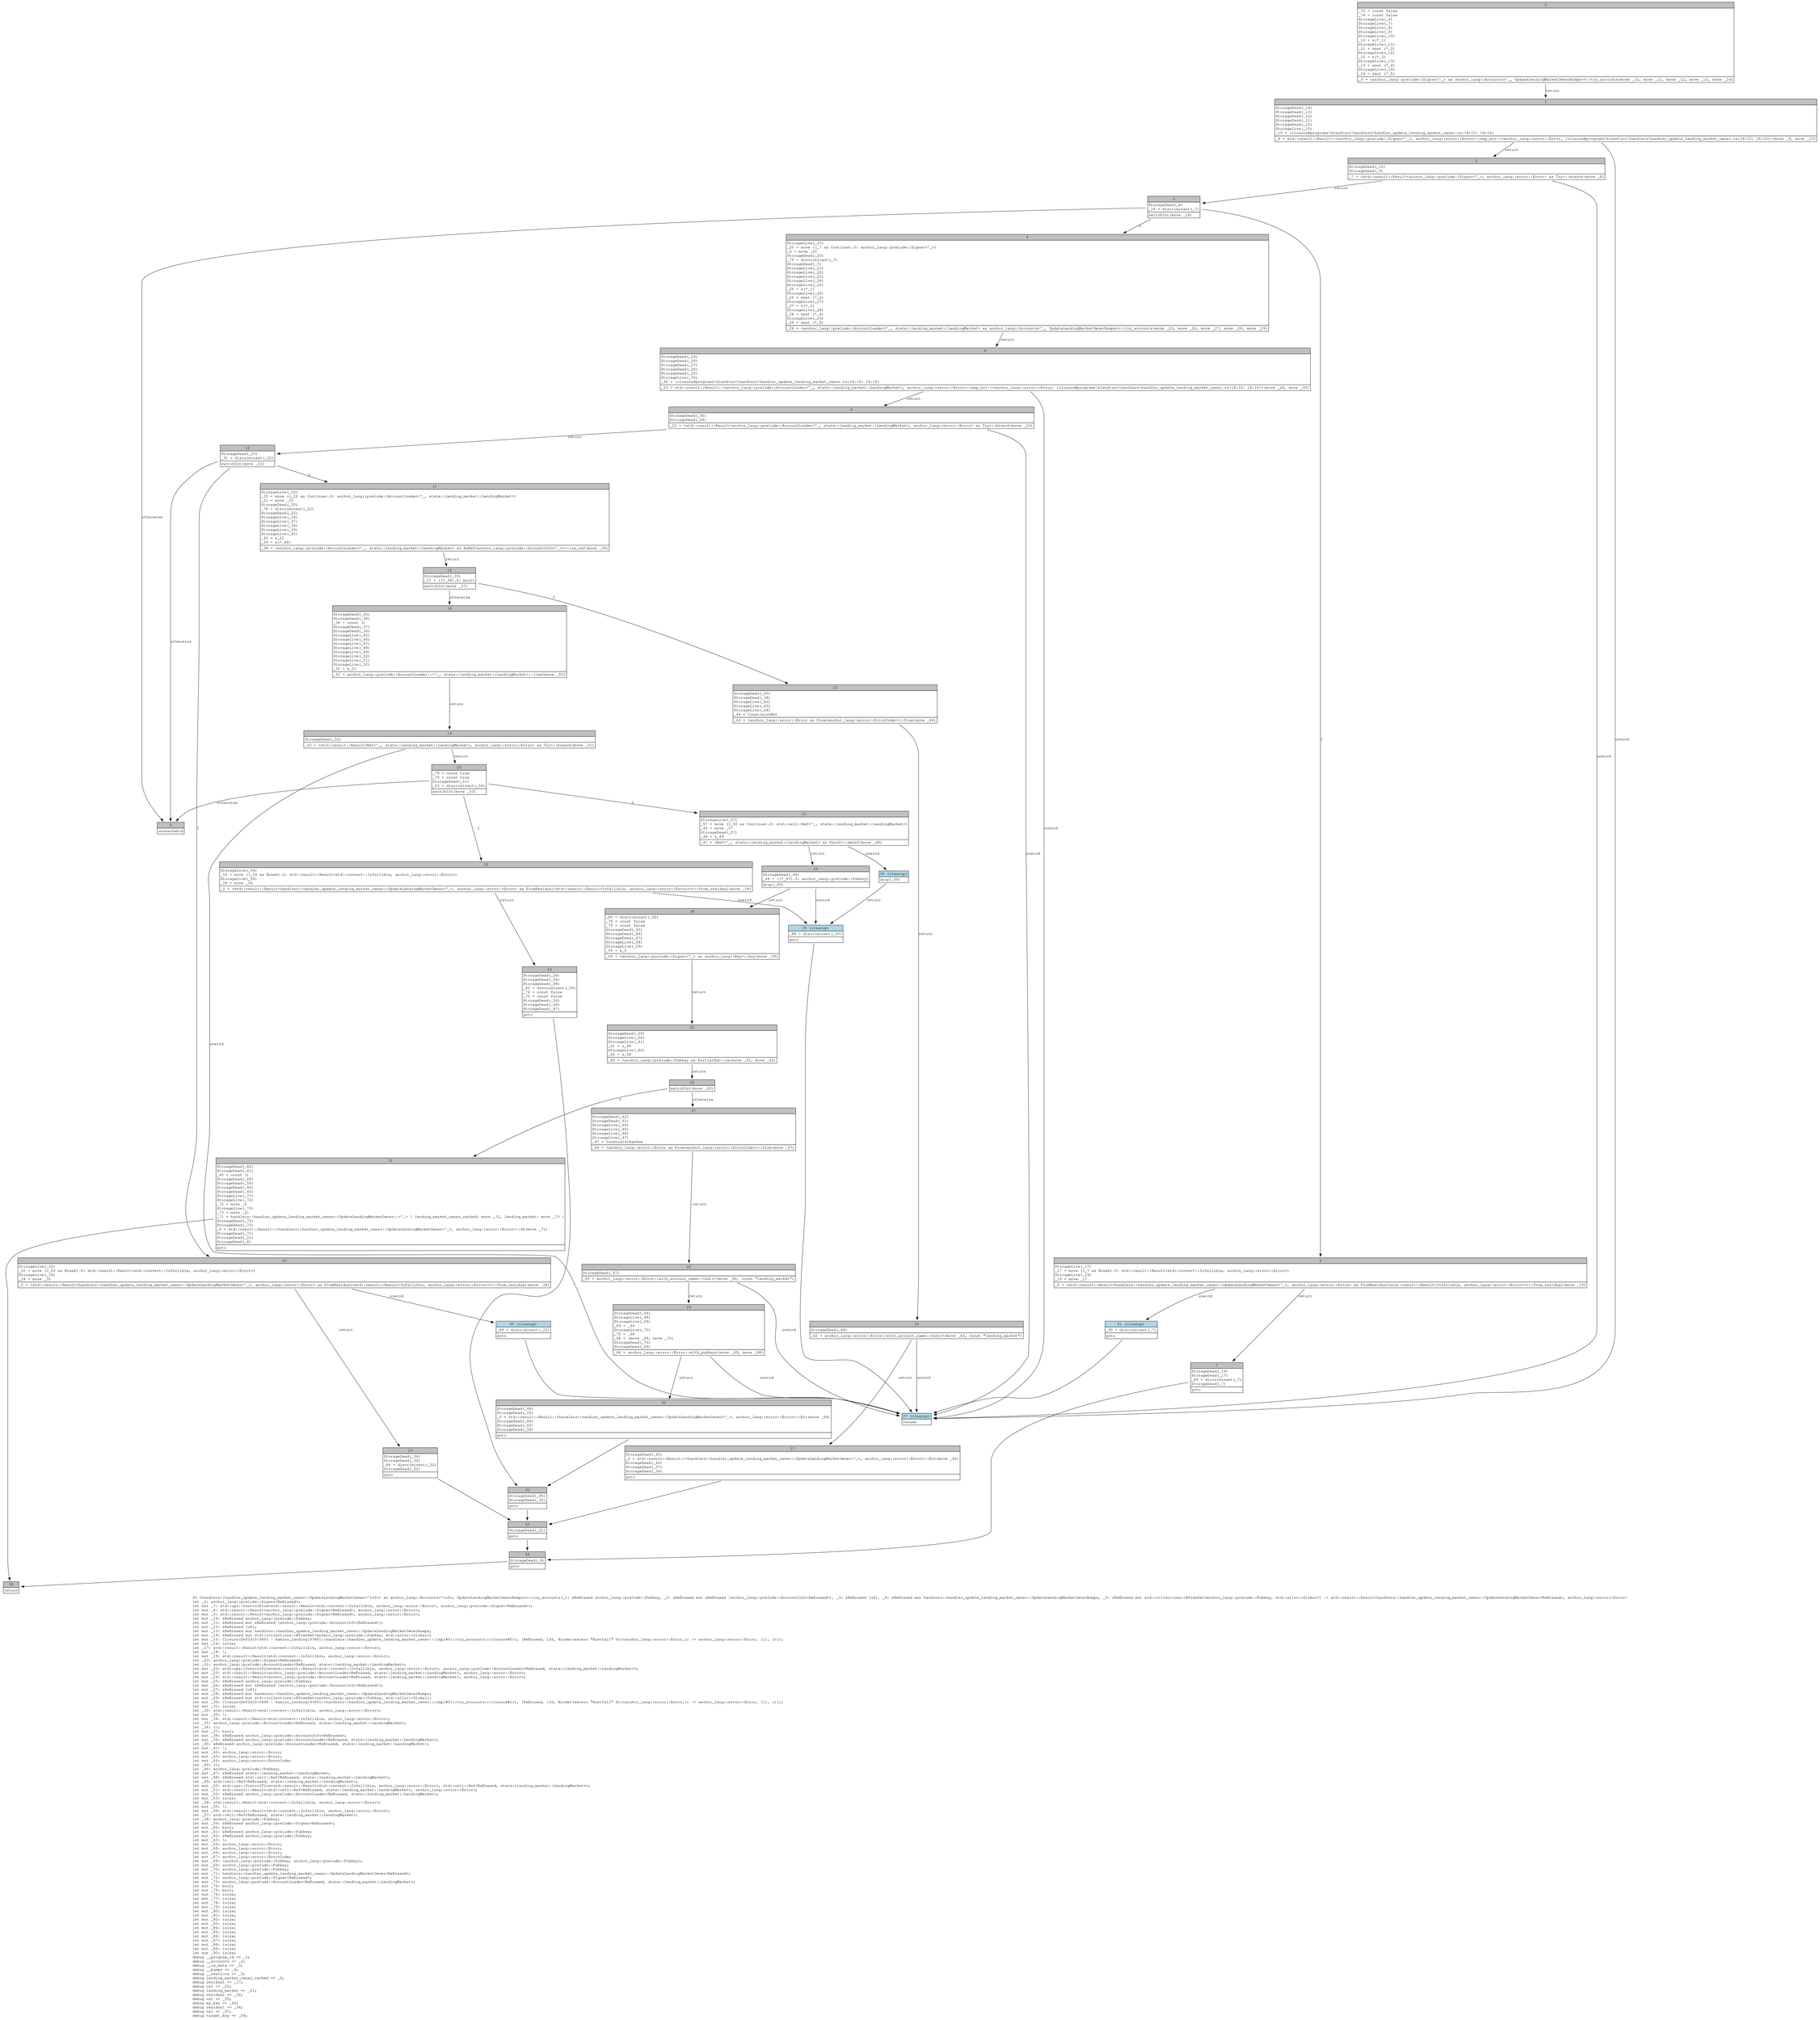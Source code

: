 digraph Mir_0_5892 {
    graph [fontname="Courier, monospace"];
    node [fontname="Courier, monospace"];
    edge [fontname="Courier, monospace"];
    label=<fn &lt;handlers::handler_update_lending_market_owner::UpdateLendingMarketOwner&lt;'info&gt; as anchor_lang::Accounts&lt;'info, UpdateLendingMarketOwnerBumps&gt;&gt;::try_accounts(_1: &amp;ReErased anchor_lang::prelude::Pubkey, _2: &amp;ReErased mut &amp;ReErased [anchor_lang::prelude::AccountInfo&lt;ReErased&gt;], _3: &amp;ReErased [u8], _4: &amp;ReErased mut handlers::handler_update_lending_market_owner::UpdateLendingMarketOwnerBumps, _5: &amp;ReErased mut std::collections::BTreeSet&lt;anchor_lang::prelude::Pubkey, std::alloc::Global&gt;) -&gt; std::result::Result&lt;handlers::handler_update_lending_market_owner::UpdateLendingMarketOwner&lt;ReErased&gt;, anchor_lang::error::Error&gt;<br align="left"/>let _6: anchor_lang::prelude::Signer&lt;ReErased&gt;;<br align="left"/>let mut _7: std::ops::ControlFlow&lt;std::result::Result&lt;std::convert::Infallible, anchor_lang::error::Error&gt;, anchor_lang::prelude::Signer&lt;ReErased&gt;&gt;;<br align="left"/>let mut _8: std::result::Result&lt;anchor_lang::prelude::Signer&lt;ReErased&gt;, anchor_lang::error::Error&gt;;<br align="left"/>let mut _9: std::result::Result&lt;anchor_lang::prelude::Signer&lt;ReErased&gt;, anchor_lang::error::Error&gt;;<br align="left"/>let mut _10: &amp;ReErased anchor_lang::prelude::Pubkey;<br align="left"/>let mut _11: &amp;ReErased mut &amp;ReErased [anchor_lang::prelude::AccountInfo&lt;ReErased&gt;];<br align="left"/>let mut _12: &amp;ReErased [u8];<br align="left"/>let mut _13: &amp;ReErased mut handlers::handler_update_lending_market_owner::UpdateLendingMarketOwnerBumps;<br align="left"/>let mut _14: &amp;ReErased mut std::collections::BTreeSet&lt;anchor_lang::prelude::Pubkey, std::alloc::Global&gt;;<br align="left"/>let mut _15: Closure(DefId(0:5893 ~ kamino_lending[6389]::handlers::handler_update_lending_market_owner::{impl#0}::try_accounts::{closure#0}), [ReErased, i32, Binder(extern &quot;RustCall&quot; fn((anchor_lang::error::Error,)) -&gt; anchor_lang::error::Error, []), ()]);<br align="left"/>let mut _16: isize;<br align="left"/>let _17: std::result::Result&lt;std::convert::Infallible, anchor_lang::error::Error&gt;;<br align="left"/>let mut _18: !;<br align="left"/>let mut _19: std::result::Result&lt;std::convert::Infallible, anchor_lang::error::Error&gt;;<br align="left"/>let _20: anchor_lang::prelude::Signer&lt;ReErased&gt;;<br align="left"/>let _21: anchor_lang::prelude::AccountLoader&lt;ReErased, state::lending_market::LendingMarket&gt;;<br align="left"/>let mut _22: std::ops::ControlFlow&lt;std::result::Result&lt;std::convert::Infallible, anchor_lang::error::Error&gt;, anchor_lang::prelude::AccountLoader&lt;ReErased, state::lending_market::LendingMarket&gt;&gt;;<br align="left"/>let mut _23: std::result::Result&lt;anchor_lang::prelude::AccountLoader&lt;ReErased, state::lending_market::LendingMarket&gt;, anchor_lang::error::Error&gt;;<br align="left"/>let mut _24: std::result::Result&lt;anchor_lang::prelude::AccountLoader&lt;ReErased, state::lending_market::LendingMarket&gt;, anchor_lang::error::Error&gt;;<br align="left"/>let mut _25: &amp;ReErased anchor_lang::prelude::Pubkey;<br align="left"/>let mut _26: &amp;ReErased mut &amp;ReErased [anchor_lang::prelude::AccountInfo&lt;ReErased&gt;];<br align="left"/>let mut _27: &amp;ReErased [u8];<br align="left"/>let mut _28: &amp;ReErased mut handlers::handler_update_lending_market_owner::UpdateLendingMarketOwnerBumps;<br align="left"/>let mut _29: &amp;ReErased mut std::collections::BTreeSet&lt;anchor_lang::prelude::Pubkey, std::alloc::Global&gt;;<br align="left"/>let mut _30: Closure(DefId(0:5894 ~ kamino_lending[6389]::handlers::handler_update_lending_market_owner::{impl#0}::try_accounts::{closure#1}), [ReErased, i32, Binder(extern &quot;RustCall&quot; fn((anchor_lang::error::Error,)) -&gt; anchor_lang::error::Error, []), ()]);<br align="left"/>let mut _31: isize;<br align="left"/>let _32: std::result::Result&lt;std::convert::Infallible, anchor_lang::error::Error&gt;;<br align="left"/>let mut _33: !;<br align="left"/>let mut _34: std::result::Result&lt;std::convert::Infallible, anchor_lang::error::Error&gt;;<br align="left"/>let _35: anchor_lang::prelude::AccountLoader&lt;ReErased, state::lending_market::LendingMarket&gt;;<br align="left"/>let _36: ();<br align="left"/>let mut _37: bool;<br align="left"/>let mut _38: &amp;ReErased anchor_lang::prelude::AccountInfo&lt;ReErased&gt;;<br align="left"/>let mut _39: &amp;ReErased anchor_lang::prelude::AccountLoader&lt;ReErased, state::lending_market::LendingMarket&gt;;<br align="left"/>let _40: &amp;ReErased anchor_lang::prelude::AccountLoader&lt;ReErased, state::lending_market::LendingMarket&gt;;<br align="left"/>let mut _41: !;<br align="left"/>let mut _42: anchor_lang::error::Error;<br align="left"/>let mut _43: anchor_lang::error::Error;<br align="left"/>let mut _44: anchor_lang::error::ErrorCode;<br align="left"/>let _45: ();<br align="left"/>let _46: anchor_lang::prelude::Pubkey;<br align="left"/>let mut _47: &amp;ReErased state::lending_market::LendingMarket;<br align="left"/>let mut _48: &amp;ReErased std::cell::Ref&lt;ReErased, state::lending_market::LendingMarket&gt;;<br align="left"/>let _49: std::cell::Ref&lt;ReErased, state::lending_market::LendingMarket&gt;;<br align="left"/>let mut _50: std::ops::ControlFlow&lt;std::result::Result&lt;std::convert::Infallible, anchor_lang::error::Error&gt;, std::cell::Ref&lt;ReErased, state::lending_market::LendingMarket&gt;&gt;;<br align="left"/>let mut _51: std::result::Result&lt;std::cell::Ref&lt;ReErased, state::lending_market::LendingMarket&gt;, anchor_lang::error::Error&gt;;<br align="left"/>let mut _52: &amp;ReErased anchor_lang::prelude::AccountLoader&lt;ReErased, state::lending_market::LendingMarket&gt;;<br align="left"/>let mut _53: isize;<br align="left"/>let _54: std::result::Result&lt;std::convert::Infallible, anchor_lang::error::Error&gt;;<br align="left"/>let mut _55: !;<br align="left"/>let mut _56: std::result::Result&lt;std::convert::Infallible, anchor_lang::error::Error&gt;;<br align="left"/>let _57: std::cell::Ref&lt;ReErased, state::lending_market::LendingMarket&gt;;<br align="left"/>let _58: anchor_lang::prelude::Pubkey;<br align="left"/>let mut _59: &amp;ReErased anchor_lang::prelude::Signer&lt;ReErased&gt;;<br align="left"/>let mut _60: bool;<br align="left"/>let mut _61: &amp;ReErased anchor_lang::prelude::Pubkey;<br align="left"/>let mut _62: &amp;ReErased anchor_lang::prelude::Pubkey;<br align="left"/>let mut _63: !;<br align="left"/>let mut _64: anchor_lang::error::Error;<br align="left"/>let mut _65: anchor_lang::error::Error;<br align="left"/>let mut _66: anchor_lang::error::Error;<br align="left"/>let mut _67: anchor_lang::error::ErrorCode;<br align="left"/>let mut _68: (anchor_lang::prelude::Pubkey, anchor_lang::prelude::Pubkey);<br align="left"/>let mut _69: anchor_lang::prelude::Pubkey;<br align="left"/>let mut _70: anchor_lang::prelude::Pubkey;<br align="left"/>let mut _71: handlers::handler_update_lending_market_owner::UpdateLendingMarketOwner&lt;ReErased&gt;;<br align="left"/>let mut _72: anchor_lang::prelude::Signer&lt;ReErased&gt;;<br align="left"/>let mut _73: anchor_lang::prelude::AccountLoader&lt;ReErased, state::lending_market::LendingMarket&gt;;<br align="left"/>let mut _74: bool;<br align="left"/>let mut _75: bool;<br align="left"/>let mut _76: isize;<br align="left"/>let mut _77: isize;<br align="left"/>let mut _78: isize;<br align="left"/>let mut _79: isize;<br align="left"/>let mut _80: isize;<br align="left"/>let mut _81: isize;<br align="left"/>let mut _82: isize;<br align="left"/>let mut _83: isize;<br align="left"/>let mut _84: isize;<br align="left"/>let mut _85: isize;<br align="left"/>let mut _86: isize;<br align="left"/>let mut _87: isize;<br align="left"/>let mut _88: isize;<br align="left"/>let mut _89: isize;<br align="left"/>let mut _90: isize;<br align="left"/>debug __program_id =&gt; _1;<br align="left"/>debug __accounts =&gt; _2;<br align="left"/>debug __ix_data =&gt; _3;<br align="left"/>debug __bumps =&gt; _4;<br align="left"/>debug __reallocs =&gt; _5;<br align="left"/>debug lending_market_owner_cached =&gt; _6;<br align="left"/>debug residual =&gt; _17;<br align="left"/>debug val =&gt; _20;<br align="left"/>debug lending_market =&gt; _21;<br align="left"/>debug residual =&gt; _32;<br align="left"/>debug val =&gt; _35;<br align="left"/>debug my_key =&gt; _46;<br align="left"/>debug residual =&gt; _54;<br align="left"/>debug val =&gt; _57;<br align="left"/>debug target_key =&gt; _58;<br align="left"/>>;
    bb0__0_5892 [shape="none", label=<<table border="0" cellborder="1" cellspacing="0"><tr><td bgcolor="gray" align="center" colspan="1">0</td></tr><tr><td align="left" balign="left">_75 = const false<br/>_74 = const false<br/>StorageLive(_6)<br/>StorageLive(_7)<br/>StorageLive(_8)<br/>StorageLive(_9)<br/>StorageLive(_10)<br/>_10 = &amp;(*_1)<br/>StorageLive(_11)<br/>_11 = &amp;mut (*_2)<br/>StorageLive(_12)<br/>_12 = &amp;(*_3)<br/>StorageLive(_13)<br/>_13 = &amp;mut (*_4)<br/>StorageLive(_14)<br/>_14 = &amp;mut (*_5)<br/></td></tr><tr><td align="left">_9 = &lt;anchor_lang::prelude::Signer&lt;'_&gt; as anchor_lang::Accounts&lt;'_, UpdateLendingMarketOwnerBumps&gt;&gt;::try_accounts(move _10, move _11, move _12, move _13, move _14)</td></tr></table>>];
    bb1__0_5892 [shape="none", label=<<table border="0" cellborder="1" cellspacing="0"><tr><td bgcolor="gray" align="center" colspan="1">1</td></tr><tr><td align="left" balign="left">StorageDead(_14)<br/>StorageDead(_13)<br/>StorageDead(_12)<br/>StorageDead(_11)<br/>StorageDead(_10)<br/>StorageLive(_15)<br/>_15 = {closure@programs\klend\src\handlers\handler_update_lending_market_owner.rs:18:10: 18:18}<br/></td></tr><tr><td align="left">_8 = std::result::Result::&lt;anchor_lang::prelude::Signer&lt;'_&gt;, anchor_lang::error::Error&gt;::map_err::&lt;anchor_lang::error::Error, {closure@programs\klend\src\handlers\handler_update_lending_market_owner.rs:18:10: 18:18}&gt;(move _9, move _15)</td></tr></table>>];
    bb2__0_5892 [shape="none", label=<<table border="0" cellborder="1" cellspacing="0"><tr><td bgcolor="gray" align="center" colspan="1">2</td></tr><tr><td align="left" balign="left">StorageDead(_15)<br/>StorageDead(_9)<br/></td></tr><tr><td align="left">_7 = &lt;std::result::Result&lt;anchor_lang::prelude::Signer&lt;'_&gt;, anchor_lang::error::Error&gt; as Try&gt;::branch(move _8)</td></tr></table>>];
    bb3__0_5892 [shape="none", label=<<table border="0" cellborder="1" cellspacing="0"><tr><td bgcolor="gray" align="center" colspan="1">3</td></tr><tr><td align="left" balign="left">StorageDead(_8)<br/>_16 = discriminant(_7)<br/></td></tr><tr><td align="left">switchInt(move _16)</td></tr></table>>];
    bb4__0_5892 [shape="none", label=<<table border="0" cellborder="1" cellspacing="0"><tr><td bgcolor="gray" align="center" colspan="1">4</td></tr><tr><td align="left" balign="left">StorageLive(_20)<br/>_20 = move ((_7 as Continue).0: anchor_lang::prelude::Signer&lt;'_&gt;)<br/>_6 = move _20<br/>StorageDead(_20)<br/>_76 = discriminant(_7)<br/>StorageDead(_7)<br/>StorageLive(_21)<br/>StorageLive(_22)<br/>StorageLive(_23)<br/>StorageLive(_24)<br/>StorageLive(_25)<br/>_25 = &amp;(*_1)<br/>StorageLive(_26)<br/>_26 = &amp;mut (*_2)<br/>StorageLive(_27)<br/>_27 = &amp;(*_3)<br/>StorageLive(_28)<br/>_28 = &amp;mut (*_4)<br/>StorageLive(_29)<br/>_29 = &amp;mut (*_5)<br/></td></tr><tr><td align="left">_24 = &lt;anchor_lang::prelude::AccountLoader&lt;'_, state::lending_market::LendingMarket&gt; as anchor_lang::Accounts&lt;'_, UpdateLendingMarketOwnerBumps&gt;&gt;::try_accounts(move _25, move _26, move _27, move _28, move _29)</td></tr></table>>];
    bb5__0_5892 [shape="none", label=<<table border="0" cellborder="1" cellspacing="0"><tr><td bgcolor="gray" align="center" colspan="1">5</td></tr><tr><td align="left">unreachable</td></tr></table>>];
    bb6__0_5892 [shape="none", label=<<table border="0" cellborder="1" cellspacing="0"><tr><td bgcolor="gray" align="center" colspan="1">6</td></tr><tr><td align="left" balign="left">StorageLive(_17)<br/>_17 = move ((_7 as Break).0: std::result::Result&lt;std::convert::Infallible, anchor_lang::error::Error&gt;)<br/>StorageLive(_19)<br/>_19 = move _17<br/></td></tr><tr><td align="left">_0 = &lt;std::result::Result&lt;handlers::handler_update_lending_market_owner::UpdateLendingMarketOwner&lt;'_&gt;, anchor_lang::error::Error&gt; as FromResidual&lt;std::result::Result&lt;Infallible, anchor_lang::error::Error&gt;&gt;&gt;::from_residual(move _19)</td></tr></table>>];
    bb7__0_5892 [shape="none", label=<<table border="0" cellborder="1" cellspacing="0"><tr><td bgcolor="gray" align="center" colspan="1">7</td></tr><tr><td align="left" balign="left">StorageDead(_19)<br/>StorageDead(_17)<br/>_86 = discriminant(_7)<br/>StorageDead(_7)<br/></td></tr><tr><td align="left">goto</td></tr></table>>];
    bb8__0_5892 [shape="none", label=<<table border="0" cellborder="1" cellspacing="0"><tr><td bgcolor="gray" align="center" colspan="1">8</td></tr><tr><td align="left" balign="left">StorageDead(_29)<br/>StorageDead(_28)<br/>StorageDead(_27)<br/>StorageDead(_26)<br/>StorageDead(_25)<br/>StorageLive(_30)<br/>_30 = {closure@programs\klend\src\handlers\handler_update_lending_market_owner.rs:18:10: 18:18}<br/></td></tr><tr><td align="left">_23 = std::result::Result::&lt;anchor_lang::prelude::AccountLoader&lt;'_, state::lending_market::LendingMarket&gt;, anchor_lang::error::Error&gt;::map_err::&lt;anchor_lang::error::Error, {closure@programs\klend\src\handlers\handler_update_lending_market_owner.rs:18:10: 18:18}&gt;(move _24, move _30)</td></tr></table>>];
    bb9__0_5892 [shape="none", label=<<table border="0" cellborder="1" cellspacing="0"><tr><td bgcolor="gray" align="center" colspan="1">9</td></tr><tr><td align="left" balign="left">StorageDead(_30)<br/>StorageDead(_24)<br/></td></tr><tr><td align="left">_22 = &lt;std::result::Result&lt;anchor_lang::prelude::AccountLoader&lt;'_, state::lending_market::LendingMarket&gt;, anchor_lang::error::Error&gt; as Try&gt;::branch(move _23)</td></tr></table>>];
    bb10__0_5892 [shape="none", label=<<table border="0" cellborder="1" cellspacing="0"><tr><td bgcolor="gray" align="center" colspan="1">10</td></tr><tr><td align="left" balign="left">StorageDead(_23)<br/>_31 = discriminant(_22)<br/></td></tr><tr><td align="left">switchInt(move _31)</td></tr></table>>];
    bb11__0_5892 [shape="none", label=<<table border="0" cellborder="1" cellspacing="0"><tr><td bgcolor="gray" align="center" colspan="1">11</td></tr><tr><td align="left" balign="left">StorageLive(_35)<br/>_35 = move ((_22 as Continue).0: anchor_lang::prelude::AccountLoader&lt;'_, state::lending_market::LendingMarket&gt;)<br/>_21 = move _35<br/>StorageDead(_35)<br/>_78 = discriminant(_22)<br/>StorageDead(_22)<br/>StorageLive(_36)<br/>StorageLive(_37)<br/>StorageLive(_38)<br/>StorageLive(_39)<br/>StorageLive(_40)<br/>_40 = &amp;_21<br/>_39 = &amp;(*_40)<br/></td></tr><tr><td align="left">_38 = &lt;anchor_lang::prelude::AccountLoader&lt;'_, state::lending_market::LendingMarket&gt; as AsRef&lt;anchor_lang::prelude::AccountInfo&lt;'_&gt;&gt;&gt;::as_ref(move _39)</td></tr></table>>];
    bb12__0_5892 [shape="none", label=<<table border="0" cellborder="1" cellspacing="0"><tr><td bgcolor="gray" align="center" colspan="1">12</td></tr><tr><td align="left" balign="left">StorageLive(_32)<br/>_32 = move ((_22 as Break).0: std::result::Result&lt;std::convert::Infallible, anchor_lang::error::Error&gt;)<br/>StorageLive(_34)<br/>_34 = move _32<br/></td></tr><tr><td align="left">_0 = &lt;std::result::Result&lt;handlers::handler_update_lending_market_owner::UpdateLendingMarketOwner&lt;'_&gt;, anchor_lang::error::Error&gt; as FromResidual&lt;std::result::Result&lt;Infallible, anchor_lang::error::Error&gt;&gt;&gt;::from_residual(move _34)</td></tr></table>>];
    bb13__0_5892 [shape="none", label=<<table border="0" cellborder="1" cellspacing="0"><tr><td bgcolor="gray" align="center" colspan="1">13</td></tr><tr><td align="left" balign="left">StorageDead(_34)<br/>StorageDead(_32)<br/>_84 = discriminant(_22)<br/>StorageDead(_22)<br/></td></tr><tr><td align="left">goto</td></tr></table>>];
    bb14__0_5892 [shape="none", label=<<table border="0" cellborder="1" cellspacing="0"><tr><td bgcolor="gray" align="center" colspan="1">14</td></tr><tr><td align="left" balign="left">StorageDead(_39)<br/>_37 = ((*_38).6: bool)<br/></td></tr><tr><td align="left">switchInt(move _37)</td></tr></table>>];
    bb15__0_5892 [shape="none", label=<<table border="0" cellborder="1" cellspacing="0"><tr><td bgcolor="gray" align="center" colspan="1">15</td></tr><tr><td align="left" balign="left">StorageDead(_40)<br/>StorageDead(_38)<br/>StorageLive(_42)<br/>StorageLive(_43)<br/>StorageLive(_44)<br/>_44 = ConstraintMut<br/></td></tr><tr><td align="left">_43 = &lt;anchor_lang::error::Error as From&lt;anchor_lang::error::ErrorCode&gt;&gt;::from(move _44)</td></tr></table>>];
    bb16__0_5892 [shape="none", label=<<table border="0" cellborder="1" cellspacing="0"><tr><td bgcolor="gray" align="center" colspan="1">16</td></tr><tr><td align="left" balign="left">StorageDead(_44)<br/></td></tr><tr><td align="left">_42 = anchor_lang::error::Error::with_account_name::&lt;&amp;str&gt;(move _43, const &quot;lending_market&quot;)</td></tr></table>>];
    bb17__0_5892 [shape="none", label=<<table border="0" cellborder="1" cellspacing="0"><tr><td bgcolor="gray" align="center" colspan="1">17</td></tr><tr><td align="left" balign="left">StorageDead(_43)<br/>_0 = std::result::Result::&lt;handlers::handler_update_lending_market_owner::UpdateLendingMarketOwner&lt;'_&gt;, anchor_lang::error::Error&gt;::Err(move _42)<br/>StorageDead(_42)<br/>StorageDead(_37)<br/>StorageDead(_36)<br/></td></tr><tr><td align="left">goto</td></tr></table>>];
    bb18__0_5892 [shape="none", label=<<table border="0" cellborder="1" cellspacing="0"><tr><td bgcolor="gray" align="center" colspan="1">18</td></tr><tr><td align="left" balign="left">StorageDead(_40)<br/>StorageDead(_38)<br/>_36 = const ()<br/>StorageDead(_37)<br/>StorageDead(_36)<br/>StorageLive(_45)<br/>StorageLive(_46)<br/>StorageLive(_47)<br/>StorageLive(_48)<br/>StorageLive(_49)<br/>StorageLive(_50)<br/>StorageLive(_51)<br/>StorageLive(_52)<br/>_52 = &amp;_21<br/></td></tr><tr><td align="left">_51 = anchor_lang::prelude::AccountLoader::&lt;'_, state::lending_market::LendingMarket&gt;::load(move _52)</td></tr></table>>];
    bb19__0_5892 [shape="none", label=<<table border="0" cellborder="1" cellspacing="0"><tr><td bgcolor="gray" align="center" colspan="1">19</td></tr><tr><td align="left" balign="left">StorageDead(_52)<br/></td></tr><tr><td align="left">_50 = &lt;std::result::Result&lt;Ref&lt;'_, state::lending_market::LendingMarket&gt;, anchor_lang::error::Error&gt; as Try&gt;::branch(move _51)</td></tr></table>>];
    bb20__0_5892 [shape="none", label=<<table border="0" cellborder="1" cellspacing="0"><tr><td bgcolor="gray" align="center" colspan="1">20</td></tr><tr><td align="left" balign="left">_74 = const true<br/>_75 = const true<br/>StorageDead(_51)<br/>_53 = discriminant(_50)<br/></td></tr><tr><td align="left">switchInt(move _53)</td></tr></table>>];
    bb21__0_5892 [shape="none", label=<<table border="0" cellborder="1" cellspacing="0"><tr><td bgcolor="gray" align="center" colspan="1">21</td></tr><tr><td align="left" balign="left">StorageLive(_57)<br/>_57 = move ((_50 as Continue).0: std::cell::Ref&lt;'_, state::lending_market::LendingMarket&gt;)<br/>_49 = move _57<br/>StorageDead(_57)<br/>_48 = &amp;_49<br/></td></tr><tr><td align="left">_47 = &lt;Ref&lt;'_, state::lending_market::LendingMarket&gt; as Deref&gt;::deref(move _48)</td></tr></table>>];
    bb22__0_5892 [shape="none", label=<<table border="0" cellborder="1" cellspacing="0"><tr><td bgcolor="gray" align="center" colspan="1">22</td></tr><tr><td align="left" balign="left">StorageLive(_54)<br/>_54 = move ((_50 as Break).0: std::result::Result&lt;std::convert::Infallible, anchor_lang::error::Error&gt;)<br/>StorageLive(_56)<br/>_56 = move _54<br/></td></tr><tr><td align="left">_0 = &lt;std::result::Result&lt;handlers::handler_update_lending_market_owner::UpdateLendingMarketOwner&lt;'_&gt;, anchor_lang::error::Error&gt; as FromResidual&lt;std::result::Result&lt;Infallible, anchor_lang::error::Error&gt;&gt;&gt;::from_residual(move _56)</td></tr></table>>];
    bb23__0_5892 [shape="none", label=<<table border="0" cellborder="1" cellspacing="0"><tr><td bgcolor="gray" align="center" colspan="1">23</td></tr><tr><td align="left" balign="left">StorageDead(_56)<br/>StorageDead(_54)<br/>StorageDead(_48)<br/>_82 = discriminant(_50)<br/>_74 = const false<br/>_75 = const false<br/>StorageDead(_50)<br/>StorageDead(_49)<br/>StorageDead(_47)<br/></td></tr><tr><td align="left">goto</td></tr></table>>];
    bb24__0_5892 [shape="none", label=<<table border="0" cellborder="1" cellspacing="0"><tr><td bgcolor="gray" align="center" colspan="1">24</td></tr><tr><td align="left" balign="left">StorageDead(_48)<br/>_46 = ((*_47).3: anchor_lang::prelude::Pubkey)<br/></td></tr><tr><td align="left">drop(_49)</td></tr></table>>];
    bb25__0_5892 [shape="none", label=<<table border="0" cellborder="1" cellspacing="0"><tr><td bgcolor="gray" align="center" colspan="1">25</td></tr><tr><td align="left" balign="left">StorageDead(_59)<br/>StorageLive(_60)<br/>StorageLive(_61)<br/>_61 = &amp;_46<br/>StorageLive(_62)<br/>_62 = &amp;_58<br/></td></tr><tr><td align="left">_60 = &lt;anchor_lang::prelude::Pubkey as PartialEq&gt;::ne(move _61, move _62)</td></tr></table>>];
    bb26__0_5892 [shape="none", label=<<table border="0" cellborder="1" cellspacing="0"><tr><td bgcolor="gray" align="center" colspan="1">26</td></tr><tr><td align="left">switchInt(move _60)</td></tr></table>>];
    bb27__0_5892 [shape="none", label=<<table border="0" cellborder="1" cellspacing="0"><tr><td bgcolor="gray" align="center" colspan="1">27</td></tr><tr><td align="left" balign="left">StorageDead(_62)<br/>StorageDead(_61)<br/>StorageLive(_64)<br/>StorageLive(_65)<br/>StorageLive(_66)<br/>StorageLive(_67)<br/>_67 = ConstraintHasOne<br/></td></tr><tr><td align="left">_66 = &lt;anchor_lang::error::Error as From&lt;anchor_lang::error::ErrorCode&gt;&gt;::from(move _67)</td></tr></table>>];
    bb28__0_5892 [shape="none", label=<<table border="0" cellborder="1" cellspacing="0"><tr><td bgcolor="gray" align="center" colspan="1">28</td></tr><tr><td align="left" balign="left">StorageDead(_67)<br/></td></tr><tr><td align="left">_65 = anchor_lang::error::Error::with_account_name::&lt;&amp;str&gt;(move _66, const &quot;lending_market&quot;)</td></tr></table>>];
    bb29__0_5892 [shape="none", label=<<table border="0" cellborder="1" cellspacing="0"><tr><td bgcolor="gray" align="center" colspan="1">29</td></tr><tr><td align="left" balign="left">StorageDead(_66)<br/>StorageLive(_68)<br/>StorageLive(_69)<br/>_69 = _46<br/>StorageLive(_70)<br/>_70 = _58<br/>_68 = (move _69, move _70)<br/>StorageDead(_70)<br/>StorageDead(_69)<br/></td></tr><tr><td align="left">_64 = anchor_lang::error::Error::with_pubkeys(move _65, move _68)</td></tr></table>>];
    bb30__0_5892 [shape="none", label=<<table border="0" cellborder="1" cellspacing="0"><tr><td bgcolor="gray" align="center" colspan="1">30</td></tr><tr><td align="left" balign="left">StorageDead(_68)<br/>StorageDead(_65)<br/>_0 = std::result::Result::&lt;handlers::handler_update_lending_market_owner::UpdateLendingMarketOwner&lt;'_&gt;, anchor_lang::error::Error&gt;::Err(move _64)<br/>StorageDead(_64)<br/>StorageDead(_60)<br/>StorageDead(_58)<br/></td></tr><tr><td align="left">goto</td></tr></table>>];
    bb31__0_5892 [shape="none", label=<<table border="0" cellborder="1" cellspacing="0"><tr><td bgcolor="gray" align="center" colspan="1">31</td></tr><tr><td align="left" balign="left">StorageDead(_62)<br/>StorageDead(_61)<br/>_45 = const ()<br/>StorageDead(_60)<br/>StorageDead(_58)<br/>StorageDead(_46)<br/>StorageDead(_45)<br/>StorageLive(_71)<br/>StorageLive(_72)<br/>_72 = move _6<br/>StorageLive(_73)<br/>_73 = move _21<br/>_71 = handlers::handler_update_lending_market_owner::UpdateLendingMarketOwner::&lt;'_&gt; { lending_market_owner_cached: move _72, lending_market: move _73 }<br/>StorageDead(_73)<br/>StorageDead(_72)<br/>_0 = std::result::Result::&lt;handlers::handler_update_lending_market_owner::UpdateLendingMarketOwner&lt;'_&gt;, anchor_lang::error::Error&gt;::Ok(move _71)<br/>StorageDead(_71)<br/>StorageDead(_21)<br/>StorageDead(_6)<br/></td></tr><tr><td align="left">goto</td></tr></table>>];
    bb32__0_5892 [shape="none", label=<<table border="0" cellborder="1" cellspacing="0"><tr><td bgcolor="gray" align="center" colspan="1">32</td></tr><tr><td align="left" balign="left">StorageDead(_46)<br/>StorageDead(_45)<br/></td></tr><tr><td align="left">goto</td></tr></table>>];
    bb33__0_5892 [shape="none", label=<<table border="0" cellborder="1" cellspacing="0"><tr><td bgcolor="gray" align="center" colspan="1">33</td></tr><tr><td align="left" balign="left">StorageDead(_21)<br/></td></tr><tr><td align="left">goto</td></tr></table>>];
    bb34__0_5892 [shape="none", label=<<table border="0" cellborder="1" cellspacing="0"><tr><td bgcolor="gray" align="center" colspan="1">34</td></tr><tr><td align="left" balign="left">StorageDead(_6)<br/></td></tr><tr><td align="left">goto</td></tr></table>>];
    bb35__0_5892 [shape="none", label=<<table border="0" cellborder="1" cellspacing="0"><tr><td bgcolor="gray" align="center" colspan="1">35</td></tr><tr><td align="left">return</td></tr></table>>];
    bb36__0_5892 [shape="none", label=<<table border="0" cellborder="1" cellspacing="0"><tr><td bgcolor="lightblue" align="center" colspan="1">36 (cleanup)</td></tr><tr><td align="left">drop(_49)</td></tr></table>>];
    bb37__0_5892 [shape="none", label=<<table border="0" cellborder="1" cellspacing="0"><tr><td bgcolor="lightblue" align="center" colspan="1">37 (cleanup)</td></tr><tr><td align="left">resume</td></tr></table>>];
    bb38__0_5892 [shape="none", label=<<table border="0" cellborder="1" cellspacing="0"><tr><td bgcolor="gray" align="center" colspan="1">38</td></tr><tr><td align="left" balign="left">_80 = discriminant(_50)<br/>_74 = const false<br/>_75 = const false<br/>StorageDead(_50)<br/>StorageDead(_49)<br/>StorageDead(_47)<br/>StorageLive(_58)<br/>StorageLive(_59)<br/>_59 = &amp;_6<br/></td></tr><tr><td align="left">_58 = &lt;anchor_lang::prelude::Signer&lt;'_&gt; as anchor_lang::Key&gt;::key(move _59)</td></tr></table>>];
    bb39__0_5892 [shape="none", label=<<table border="0" cellborder="1" cellspacing="0"><tr><td bgcolor="lightblue" align="center" colspan="1">39 (cleanup)</td></tr><tr><td align="left" balign="left">_88 = discriminant(_50)<br/></td></tr><tr><td align="left">goto</td></tr></table>>];
    bb40__0_5892 [shape="none", label=<<table border="0" cellborder="1" cellspacing="0"><tr><td bgcolor="lightblue" align="center" colspan="1">40 (cleanup)</td></tr><tr><td align="left" balign="left">_89 = discriminant(_22)<br/></td></tr><tr><td align="left">goto</td></tr></table>>];
    bb41__0_5892 [shape="none", label=<<table border="0" cellborder="1" cellspacing="0"><tr><td bgcolor="lightblue" align="center" colspan="1">41 (cleanup)</td></tr><tr><td align="left" balign="left">_90 = discriminant(_7)<br/></td></tr><tr><td align="left">goto</td></tr></table>>];
    bb0__0_5892 -> bb1__0_5892 [label="return"];
    bb1__0_5892 -> bb2__0_5892 [label="return"];
    bb1__0_5892 -> bb37__0_5892 [label="unwind"];
    bb2__0_5892 -> bb3__0_5892 [label="return"];
    bb2__0_5892 -> bb37__0_5892 [label="unwind"];
    bb3__0_5892 -> bb4__0_5892 [label="0"];
    bb3__0_5892 -> bb6__0_5892 [label="1"];
    bb3__0_5892 -> bb5__0_5892 [label="otherwise"];
    bb4__0_5892 -> bb8__0_5892 [label="return"];
    bb6__0_5892 -> bb7__0_5892 [label="return"];
    bb6__0_5892 -> bb41__0_5892 [label="unwind"];
    bb7__0_5892 -> bb34__0_5892 [label=""];
    bb8__0_5892 -> bb9__0_5892 [label="return"];
    bb8__0_5892 -> bb37__0_5892 [label="unwind"];
    bb9__0_5892 -> bb10__0_5892 [label="return"];
    bb9__0_5892 -> bb37__0_5892 [label="unwind"];
    bb10__0_5892 -> bb11__0_5892 [label="0"];
    bb10__0_5892 -> bb12__0_5892 [label="1"];
    bb10__0_5892 -> bb5__0_5892 [label="otherwise"];
    bb11__0_5892 -> bb14__0_5892 [label="return"];
    bb12__0_5892 -> bb13__0_5892 [label="return"];
    bb12__0_5892 -> bb40__0_5892 [label="unwind"];
    bb13__0_5892 -> bb33__0_5892 [label=""];
    bb14__0_5892 -> bb15__0_5892 [label="0"];
    bb14__0_5892 -> bb18__0_5892 [label="otherwise"];
    bb15__0_5892 -> bb16__0_5892 [label="return"];
    bb16__0_5892 -> bb17__0_5892 [label="return"];
    bb16__0_5892 -> bb37__0_5892 [label="unwind"];
    bb17__0_5892 -> bb33__0_5892 [label=""];
    bb18__0_5892 -> bb19__0_5892 [label="return"];
    bb19__0_5892 -> bb20__0_5892 [label="return"];
    bb19__0_5892 -> bb37__0_5892 [label="unwind"];
    bb20__0_5892 -> bb21__0_5892 [label="0"];
    bb20__0_5892 -> bb22__0_5892 [label="1"];
    bb20__0_5892 -> bb5__0_5892 [label="otherwise"];
    bb21__0_5892 -> bb24__0_5892 [label="return"];
    bb21__0_5892 -> bb36__0_5892 [label="unwind"];
    bb22__0_5892 -> bb23__0_5892 [label="return"];
    bb22__0_5892 -> bb39__0_5892 [label="unwind"];
    bb23__0_5892 -> bb32__0_5892 [label=""];
    bb24__0_5892 -> bb38__0_5892 [label="return"];
    bb24__0_5892 -> bb39__0_5892 [label="unwind"];
    bb25__0_5892 -> bb26__0_5892 [label="return"];
    bb26__0_5892 -> bb31__0_5892 [label="0"];
    bb26__0_5892 -> bb27__0_5892 [label="otherwise"];
    bb27__0_5892 -> bb28__0_5892 [label="return"];
    bb28__0_5892 -> bb29__0_5892 [label="return"];
    bb28__0_5892 -> bb37__0_5892 [label="unwind"];
    bb29__0_5892 -> bb30__0_5892 [label="return"];
    bb29__0_5892 -> bb37__0_5892 [label="unwind"];
    bb30__0_5892 -> bb32__0_5892 [label=""];
    bb31__0_5892 -> bb35__0_5892 [label=""];
    bb32__0_5892 -> bb33__0_5892 [label=""];
    bb33__0_5892 -> bb34__0_5892 [label=""];
    bb34__0_5892 -> bb35__0_5892 [label=""];
    bb36__0_5892 -> bb39__0_5892 [label="return"];
    bb38__0_5892 -> bb25__0_5892 [label="return"];
    bb39__0_5892 -> bb37__0_5892 [label=""];
    bb40__0_5892 -> bb37__0_5892 [label=""];
    bb41__0_5892 -> bb37__0_5892 [label=""];
}
